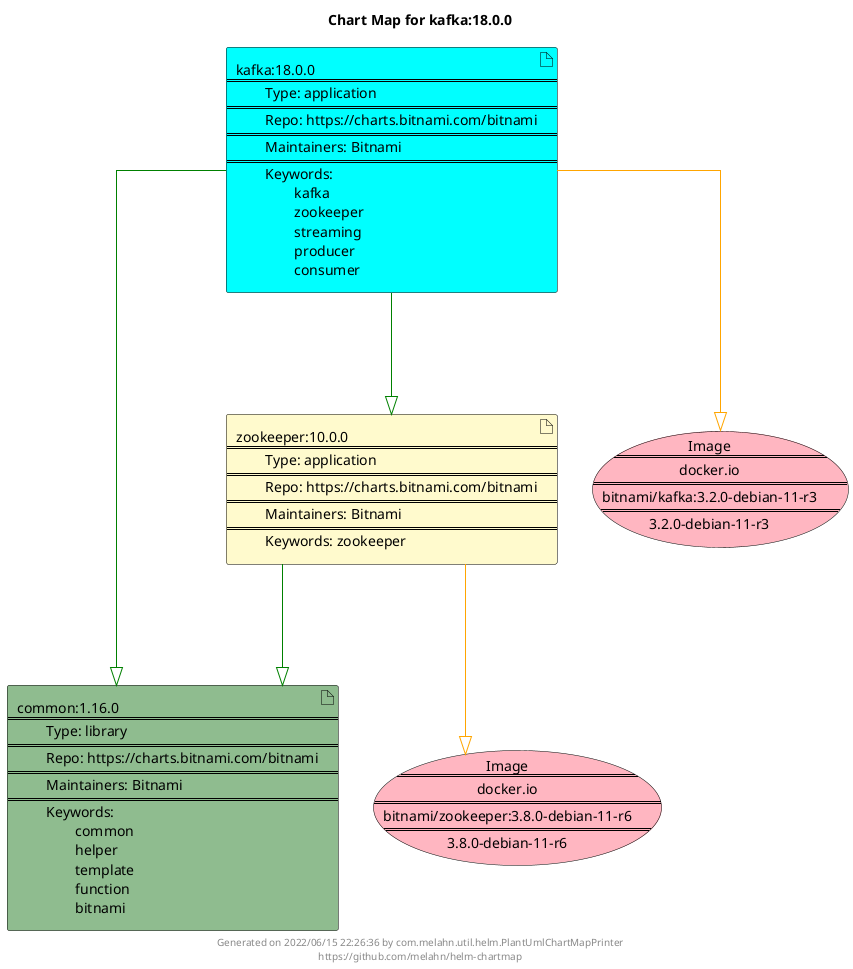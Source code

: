 @startuml
skinparam linetype ortho
skinparam backgroundColor white
skinparam usecaseBorderColor black
skinparam usecaseArrowColor LightSlateGray
skinparam artifactBorderColor black
skinparam artifactArrowColor LightSlateGray

title Chart Map for kafka:18.0.0

'There are 3 referenced Helm Charts
artifact "common:1.16.0\n====\n\tType: library\n====\n\tRepo: https://charts.bitnami.com/bitnami\n====\n\tMaintainers: Bitnami\n====\n\tKeywords: \n\t\tcommon\n\t\thelper\n\t\ttemplate\n\t\tfunction\n\t\tbitnami" as common_1_16_0 #DarkSeaGreen
artifact "kafka:18.0.0\n====\n\tType: application\n====\n\tRepo: https://charts.bitnami.com/bitnami\n====\n\tMaintainers: Bitnami\n====\n\tKeywords: \n\t\tkafka\n\t\tzookeeper\n\t\tstreaming\n\t\tproducer\n\t\tconsumer" as kafka_18_0_0 #Aqua
artifact "zookeeper:10.0.0\n====\n\tType: application\n====\n\tRepo: https://charts.bitnami.com/bitnami\n====\n\tMaintainers: Bitnami\n====\n\tKeywords: zookeeper" as zookeeper_10_0_0 #LemonChiffon

'There are 2 referenced Docker Images
usecase "Image\n====\ndocker.io\n====\nbitnami/zookeeper:3.8.0-debian-11-r6\n====\n3.8.0-debian-11-r6" as docker_io_bitnami_zookeeper_3_8_0_debian_11_r6 #LightPink
usecase "Image\n====\ndocker.io\n====\nbitnami/kafka:3.2.0-debian-11-r3\n====\n3.2.0-debian-11-r3" as docker_io_bitnami_kafka_3_2_0_debian_11_r3 #LightPink

'Chart Dependencies
kafka_18_0_0--[#green]-|>common_1_16_0
kafka_18_0_0--[#green]-|>zookeeper_10_0_0
zookeeper_10_0_0--[#green]-|>common_1_16_0
kafka_18_0_0--[#orange]-|>docker_io_bitnami_kafka_3_2_0_debian_11_r3
zookeeper_10_0_0--[#orange]-|>docker_io_bitnami_zookeeper_3_8_0_debian_11_r6

center footer Generated on 2022/06/15 22:26:36 by com.melahn.util.helm.PlantUmlChartMapPrinter\nhttps://github.com/melahn/helm-chartmap
@enduml
